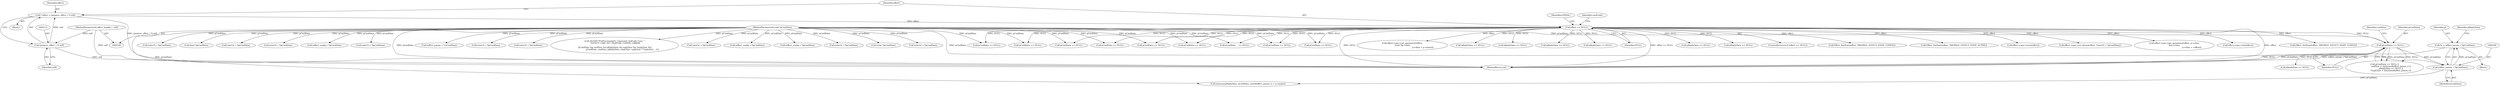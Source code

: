 digraph "1_Android_aeea52da00d210587fb3ed895de3d5f2e0264c88_9@del" {
"1000391" [label="(Call,*p = (effect_param_t *)pCmdData)"];
"1000393" [label="(Call,(effect_param_t *)pCmdData)"];
"1000363" [label="(Call,pCmdData == NULL)"];
"1000104" [label="(MethodParameterIn,void *pCmdData)"];
"1000117" [label="(Call,effect == NULL)"];
"1000109" [label="(Call,* effect = (preproc_effect_t *) self)"];
"1000111" [label="(Call,(preproc_effect_t *) self)"];
"1000101" [label="(MethodParameterIn,effect_handle_t  self)"];
"1000111" [label="(Call,(preproc_effect_t *) self)"];
"1000437" [label="(Call,effect->ops->get_parameter(effect, p->data,\n &p->vsize,\n                                                       p->data + voffset))"];
"1000365" [label="(Identifier,NULL)"];
"1000656" [label="(Call,(bool *)pCmdData)"];
"1001259" [label="(Call,(uint32_t *)pCmdData)"];
"1000149" [label="(Call,effect->ops->init(effect))"];
"1000586" [label="(Call,Effect_SetState(effect, PREPROC_EFFECT_STATE_CONFIG))"];
"1000523" [label="(Call,effect->ops->set_parameter(effect,\n (void *)p->data,\n                                                                p->data + p->psize))"];
"1000110" [label="(Identifier,effect)"];
"1000101" [label="(MethodParameterIn,effect_handle_t  self)"];
"1000109" [label="(Call,* effect = (preproc_effect_t *) self)"];
"1000362" [label="(Call,pCmdData == NULL ||\n                    cmdSize < (int)sizeof(effect_param_t) ||\n                    pReplyData == NULL ||\n                    *replySize < (int)sizeof(effect_param_t))"];
"1000253" [label="(Call,pReplyData == NULL)"];
"1000392" [label="(Identifier,p)"];
"1000130" [label="(Call,pReplyData == NULL)"];
"1001202" [label="(Call,(uint32_t *)pCmdData)"];
"1000344" [label="(Call,(effect_config_t *)pCmdData)"];
"1000714" [label="(Call,pCmdData == NULL)"];
"1000162" [label="(Call,pCmdData    == NULL)"];
"1000795" [label="(Call,pReplyData == NULL)"];
"1000107" [label="(Block,)"];
"1000628" [label="(Call,pCmdData == NULL)"];
"1000123" [label="(Identifier,EINVAL)"];
"1000326" [label="(Call,pReplyData == NULL)"];
"1001183" [label="(Call,(uint32_t *)pCmdData)"];
"1000360" [label="(Block,)"];
"1000467" [label="(Call,pCmdData == NULL)"];
"1000397" [label="(Identifier,pReplyData)"];
"1000396" [label="(Call,memcpy(pReplyData, pCmdData, sizeof(effect_param_t) + p->psize))"];
"1000119" [label="(Identifier,NULL)"];
"1000495" [label="(Call,(effect_param_t *) pCmdData)"];
"1001295" [label="(MethodReturn,int)"];
"1000541" [label="(Call,pReplyData == NULL)"];
"1000125" [label="(Identifier,cmdCode)"];
"1000374" [label="(Call,pReplyData == NULL)"];
"1001064" [label="(Call,(uint32_t *)pCmdData)"];
"1001224" [label="(Call,(uint32_t *)pCmdData)"];
"1001159" [label="(Call,ALOGE(\"PreProcessingFx_Command cmdCode Case: \"\n \"EFFECT_CMD_SET_FEATURE_CONFIG: ERROR\n\"\n \"pCmdData %p cmdSize %d pReplyData %p replySize %p *replySize %d\",\n                        pCmdData, cmdSize, pReplyData, replySize, replySize ? *replySize : -1))"];
"1000567" [label="(Call,pReplyData == NULL)"];
"1000116" [label="(ControlStructure,if (effect == NULL))"];
"1000594" [label="(Call,pCmdData == NULL)"];
"1000246" [label="(Call,Effect_SetState(effect, PREPROC_EFFECT_STATE_CONFIG))"];
"1000915" [label="(Call,(uint32_t *)pCmdData)"];
"1000368" [label="(Identifier,cmdSize)"];
"1000212" [label="(Call,(effect_config_t *)pCmdData)"];
"1000852" [label="(Call,pCmdData == NULL)"];
"1000310" [label="(Call,(effect_config_t *)pCmdData)"];
"1000118" [label="(Identifier,effect)"];
"1001134" [label="(Call,pCmdData == NULL)"];
"1001030" [label="(Call,pCmdData == NULL)"];
"1000104" [label="(MethodParameterIn,void *pCmdData)"];
"1000363" [label="(Call,pCmdData == NULL)"];
"1000391" [label="(Call,*p = (effect_param_t *)pCmdData)"];
"1000560" [label="(Call,Effect_SetState(effect, PREPROC_EFFECT_STATE_ACTIVE))"];
"1000356" [label="(Call,effect->ops->reset(effect))"];
"1000113" [label="(Identifier,self)"];
"1000614" [label="(Call,effect->ops->set_device(effect, *(uint32_t *)pCmdData))"];
"1000617" [label="(Call,(uint32_t *)pCmdData)"];
"1000751" [label="(Call,(char *)pCmdData)"];
"1000393" [label="(Call,(effect_param_t *)pCmdData)"];
"1000364" [label="(Identifier,pCmdData)"];
"1001253" [label="(Call,(uint32_t *)pCmdData)"];
"1000883" [label="(Call,(uint32_t *)pCmdData)"];
"1000278" [label="(Call,pCmdData == NULL)"];
"1000395" [label="(Identifier,pCmdData)"];
"1000117" [label="(Call,effect == NULL)"];
"1000391" -> "1000360"  [label="AST: "];
"1000391" -> "1000393"  [label="CFG: "];
"1000392" -> "1000391"  [label="AST: "];
"1000393" -> "1000391"  [label="AST: "];
"1000397" -> "1000391"  [label="CFG: "];
"1000391" -> "1001295"  [label="DDG: (effect_param_t *)pCmdData"];
"1000393" -> "1000391"  [label="DDG: pCmdData"];
"1000393" -> "1000395"  [label="CFG: "];
"1000394" -> "1000393"  [label="AST: "];
"1000395" -> "1000393"  [label="AST: "];
"1000363" -> "1000393"  [label="DDG: pCmdData"];
"1000104" -> "1000393"  [label="DDG: pCmdData"];
"1000393" -> "1000396"  [label="DDG: pCmdData"];
"1000363" -> "1000362"  [label="AST: "];
"1000363" -> "1000365"  [label="CFG: "];
"1000364" -> "1000363"  [label="AST: "];
"1000365" -> "1000363"  [label="AST: "];
"1000368" -> "1000363"  [label="CFG: "];
"1000362" -> "1000363"  [label="CFG: "];
"1000363" -> "1001295"  [label="DDG: NULL"];
"1000363" -> "1001295"  [label="DDG: pCmdData"];
"1000363" -> "1000362"  [label="DDG: pCmdData"];
"1000363" -> "1000362"  [label="DDG: NULL"];
"1000104" -> "1000363"  [label="DDG: pCmdData"];
"1000117" -> "1000363"  [label="DDG: NULL"];
"1000363" -> "1000374"  [label="DDG: NULL"];
"1000104" -> "1000100"  [label="AST: "];
"1000104" -> "1001295"  [label="DDG: pCmdData"];
"1000104" -> "1000162"  [label="DDG: pCmdData"];
"1000104" -> "1000212"  [label="DDG: pCmdData"];
"1000104" -> "1000278"  [label="DDG: pCmdData"];
"1000104" -> "1000310"  [label="DDG: pCmdData"];
"1000104" -> "1000344"  [label="DDG: pCmdData"];
"1000104" -> "1000396"  [label="DDG: pCmdData"];
"1000104" -> "1000467"  [label="DDG: pCmdData"];
"1000104" -> "1000495"  [label="DDG: pCmdData"];
"1000104" -> "1000594"  [label="DDG: pCmdData"];
"1000104" -> "1000617"  [label="DDG: pCmdData"];
"1000104" -> "1000628"  [label="DDG: pCmdData"];
"1000104" -> "1000656"  [label="DDG: pCmdData"];
"1000104" -> "1000714"  [label="DDG: pCmdData"];
"1000104" -> "1000751"  [label="DDG: pCmdData"];
"1000104" -> "1000852"  [label="DDG: pCmdData"];
"1000104" -> "1000883"  [label="DDG: pCmdData"];
"1000104" -> "1000915"  [label="DDG: pCmdData"];
"1000104" -> "1001030"  [label="DDG: pCmdData"];
"1000104" -> "1001064"  [label="DDG: pCmdData"];
"1000104" -> "1001134"  [label="DDG: pCmdData"];
"1000104" -> "1001159"  [label="DDG: pCmdData"];
"1000104" -> "1001183"  [label="DDG: pCmdData"];
"1000104" -> "1001202"  [label="DDG: pCmdData"];
"1000104" -> "1001224"  [label="DDG: pCmdData"];
"1000104" -> "1001253"  [label="DDG: pCmdData"];
"1000104" -> "1001259"  [label="DDG: pCmdData"];
"1000117" -> "1000116"  [label="AST: "];
"1000117" -> "1000119"  [label="CFG: "];
"1000118" -> "1000117"  [label="AST: "];
"1000119" -> "1000117"  [label="AST: "];
"1000123" -> "1000117"  [label="CFG: "];
"1000125" -> "1000117"  [label="CFG: "];
"1000117" -> "1001295"  [label="DDG: effect == NULL"];
"1000117" -> "1001295"  [label="DDG: effect"];
"1000117" -> "1001295"  [label="DDG: NULL"];
"1000109" -> "1000117"  [label="DDG: effect"];
"1000117" -> "1000130"  [label="DDG: NULL"];
"1000117" -> "1000149"  [label="DDG: effect"];
"1000117" -> "1000162"  [label="DDG: NULL"];
"1000117" -> "1000246"  [label="DDG: effect"];
"1000117" -> "1000253"  [label="DDG: NULL"];
"1000117" -> "1000278"  [label="DDG: NULL"];
"1000117" -> "1000326"  [label="DDG: NULL"];
"1000117" -> "1000356"  [label="DDG: effect"];
"1000117" -> "1000437"  [label="DDG: effect"];
"1000117" -> "1000467"  [label="DDG: NULL"];
"1000117" -> "1000523"  [label="DDG: effect"];
"1000117" -> "1000541"  [label="DDG: NULL"];
"1000117" -> "1000560"  [label="DDG: effect"];
"1000117" -> "1000567"  [label="DDG: NULL"];
"1000117" -> "1000586"  [label="DDG: effect"];
"1000117" -> "1000594"  [label="DDG: NULL"];
"1000117" -> "1000614"  [label="DDG: effect"];
"1000117" -> "1000628"  [label="DDG: NULL"];
"1000117" -> "1000714"  [label="DDG: NULL"];
"1000117" -> "1000795"  [label="DDG: NULL"];
"1000117" -> "1000852"  [label="DDG: NULL"];
"1000117" -> "1001030"  [label="DDG: NULL"];
"1000117" -> "1001134"  [label="DDG: NULL"];
"1000109" -> "1000107"  [label="AST: "];
"1000109" -> "1000111"  [label="CFG: "];
"1000110" -> "1000109"  [label="AST: "];
"1000111" -> "1000109"  [label="AST: "];
"1000118" -> "1000109"  [label="CFG: "];
"1000109" -> "1001295"  [label="DDG: (preproc_effect_t *) self"];
"1000111" -> "1000109"  [label="DDG: self"];
"1000111" -> "1000113"  [label="CFG: "];
"1000112" -> "1000111"  [label="AST: "];
"1000113" -> "1000111"  [label="AST: "];
"1000111" -> "1001295"  [label="DDG: self"];
"1000101" -> "1000111"  [label="DDG: self"];
"1000101" -> "1000100"  [label="AST: "];
"1000101" -> "1001295"  [label="DDG: self"];
}
